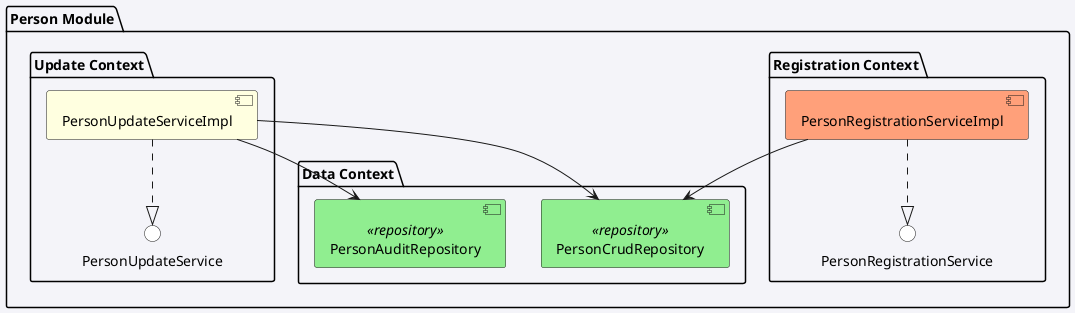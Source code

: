 @startuml

package "Person Module" {

    skinparam backgroundColor #f4f4f9

    package "Data Context" {
        component "PersonCrudRepository" <<repository>> #lightgreen
        component "PersonAuditRepository" <<repository>> #lightgreen
    }

    package "Registration Context" {
        interface PersonRegistrationService #White
        component PersonRegistrationServiceImpl #LightSalmon

        PersonRegistrationServiceImpl ..|> PersonRegistrationService
        PersonRegistrationServiceImpl --> PersonCrudRepository
    }

    package "Update Context" {
        interface PersonUpdateService #White
        component PersonUpdateServiceImpl #LightYellow

        PersonUpdateServiceImpl ..|> PersonUpdateService
        PersonUpdateServiceImpl --> PersonCrudRepository
        PersonUpdateServiceImpl --> PersonAuditRepository
    }

}

@enduml
